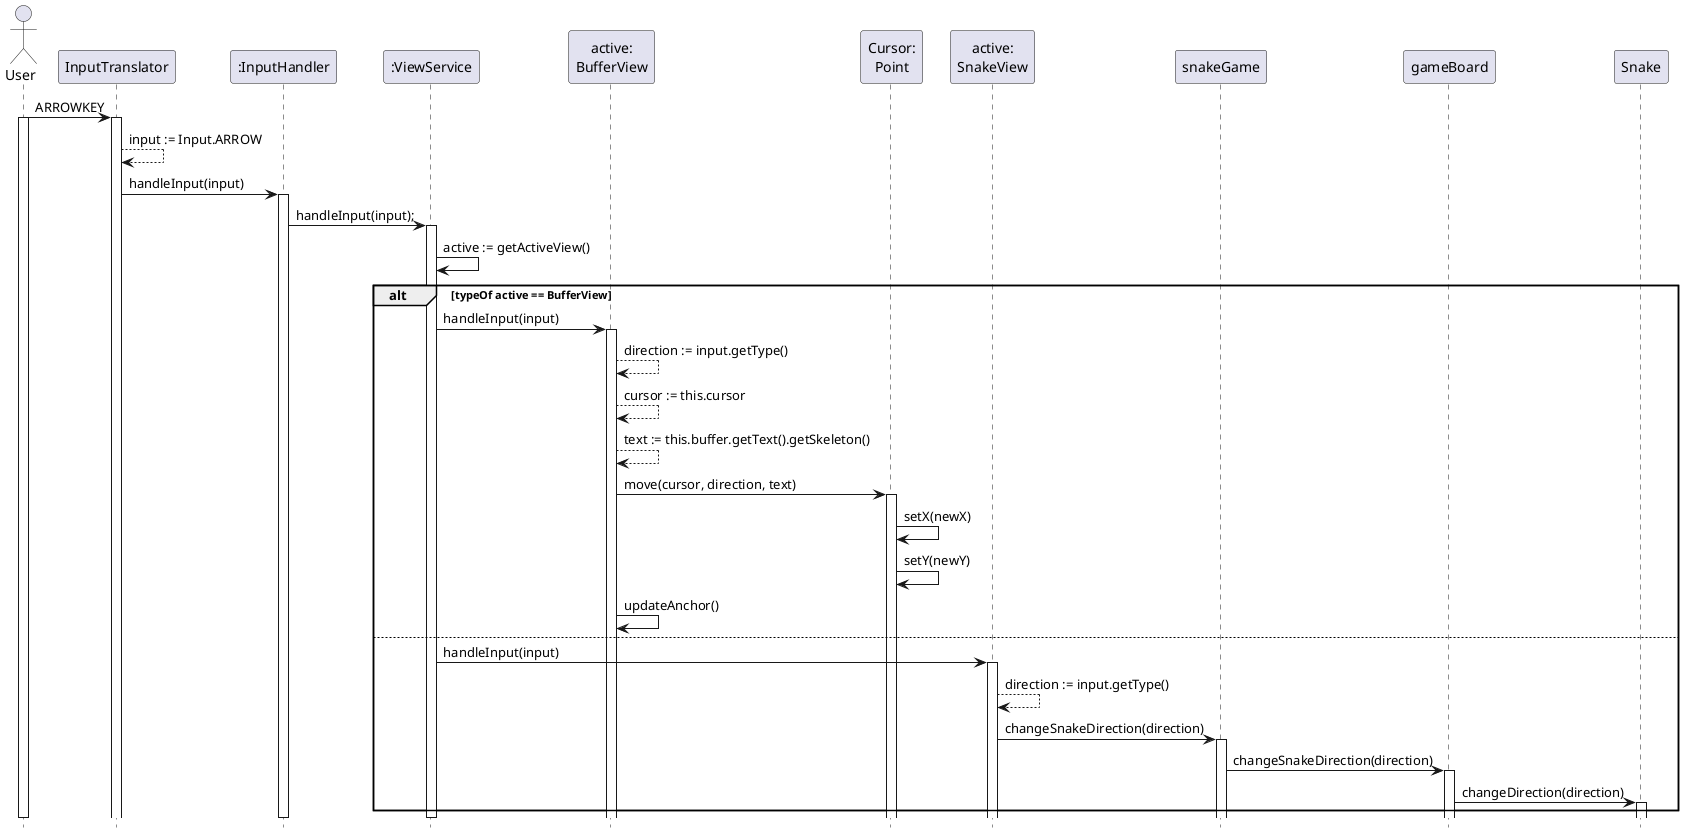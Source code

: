 @startuml
'https://plantuml.com/sequence-diagram
hide footbox
actor User as u
participant "InputTranslator" as it
participant ":InputHandler" as ih
participant ":ViewService" as vs
participant "active:\nBufferView" as bv
participant "Cursor:\nPoint" as p
participant "active:\nSnakeView" as sv
participant "snakeGame" as sg
participant "gameBoard" as bo
participant "Snake" as sn
u -> it: ARROWKEY
activate u
activate it
it --> it: input := Input.ARROW
it-> ih : handleInput(input)
activate ih
ih -> vs: handleInput(input);
activate vs

vs -> vs: active := getActiveView()
alt typeOf active == BufferView
    vs -> bv: handleInput(input)
    activate bv
    bv --> bv: direction := input.getType()
    bv --> bv: cursor := this.cursor
    bv --> bv: text := this.buffer.getText().getSkeleton()
    bv -> p: move(cursor, direction, text)
    activate p
    p -> p: setX(newX)
    p -> p: setY(newY)
    bv -> bv: updateAnchor()


else
    vs -> sv: handleInput(input)
    activate sv
    sv --> sv: direction := input.getType()
    sv -> sg: changeSnakeDirection(direction)
    activate sg
    sg-> bo: changeSnakeDirection(direction)
    activate bo
    bo-> sn: changeDirection(direction)
    activate sn

end
deactivate vs
deactivate ih
deactivate u

@enduml